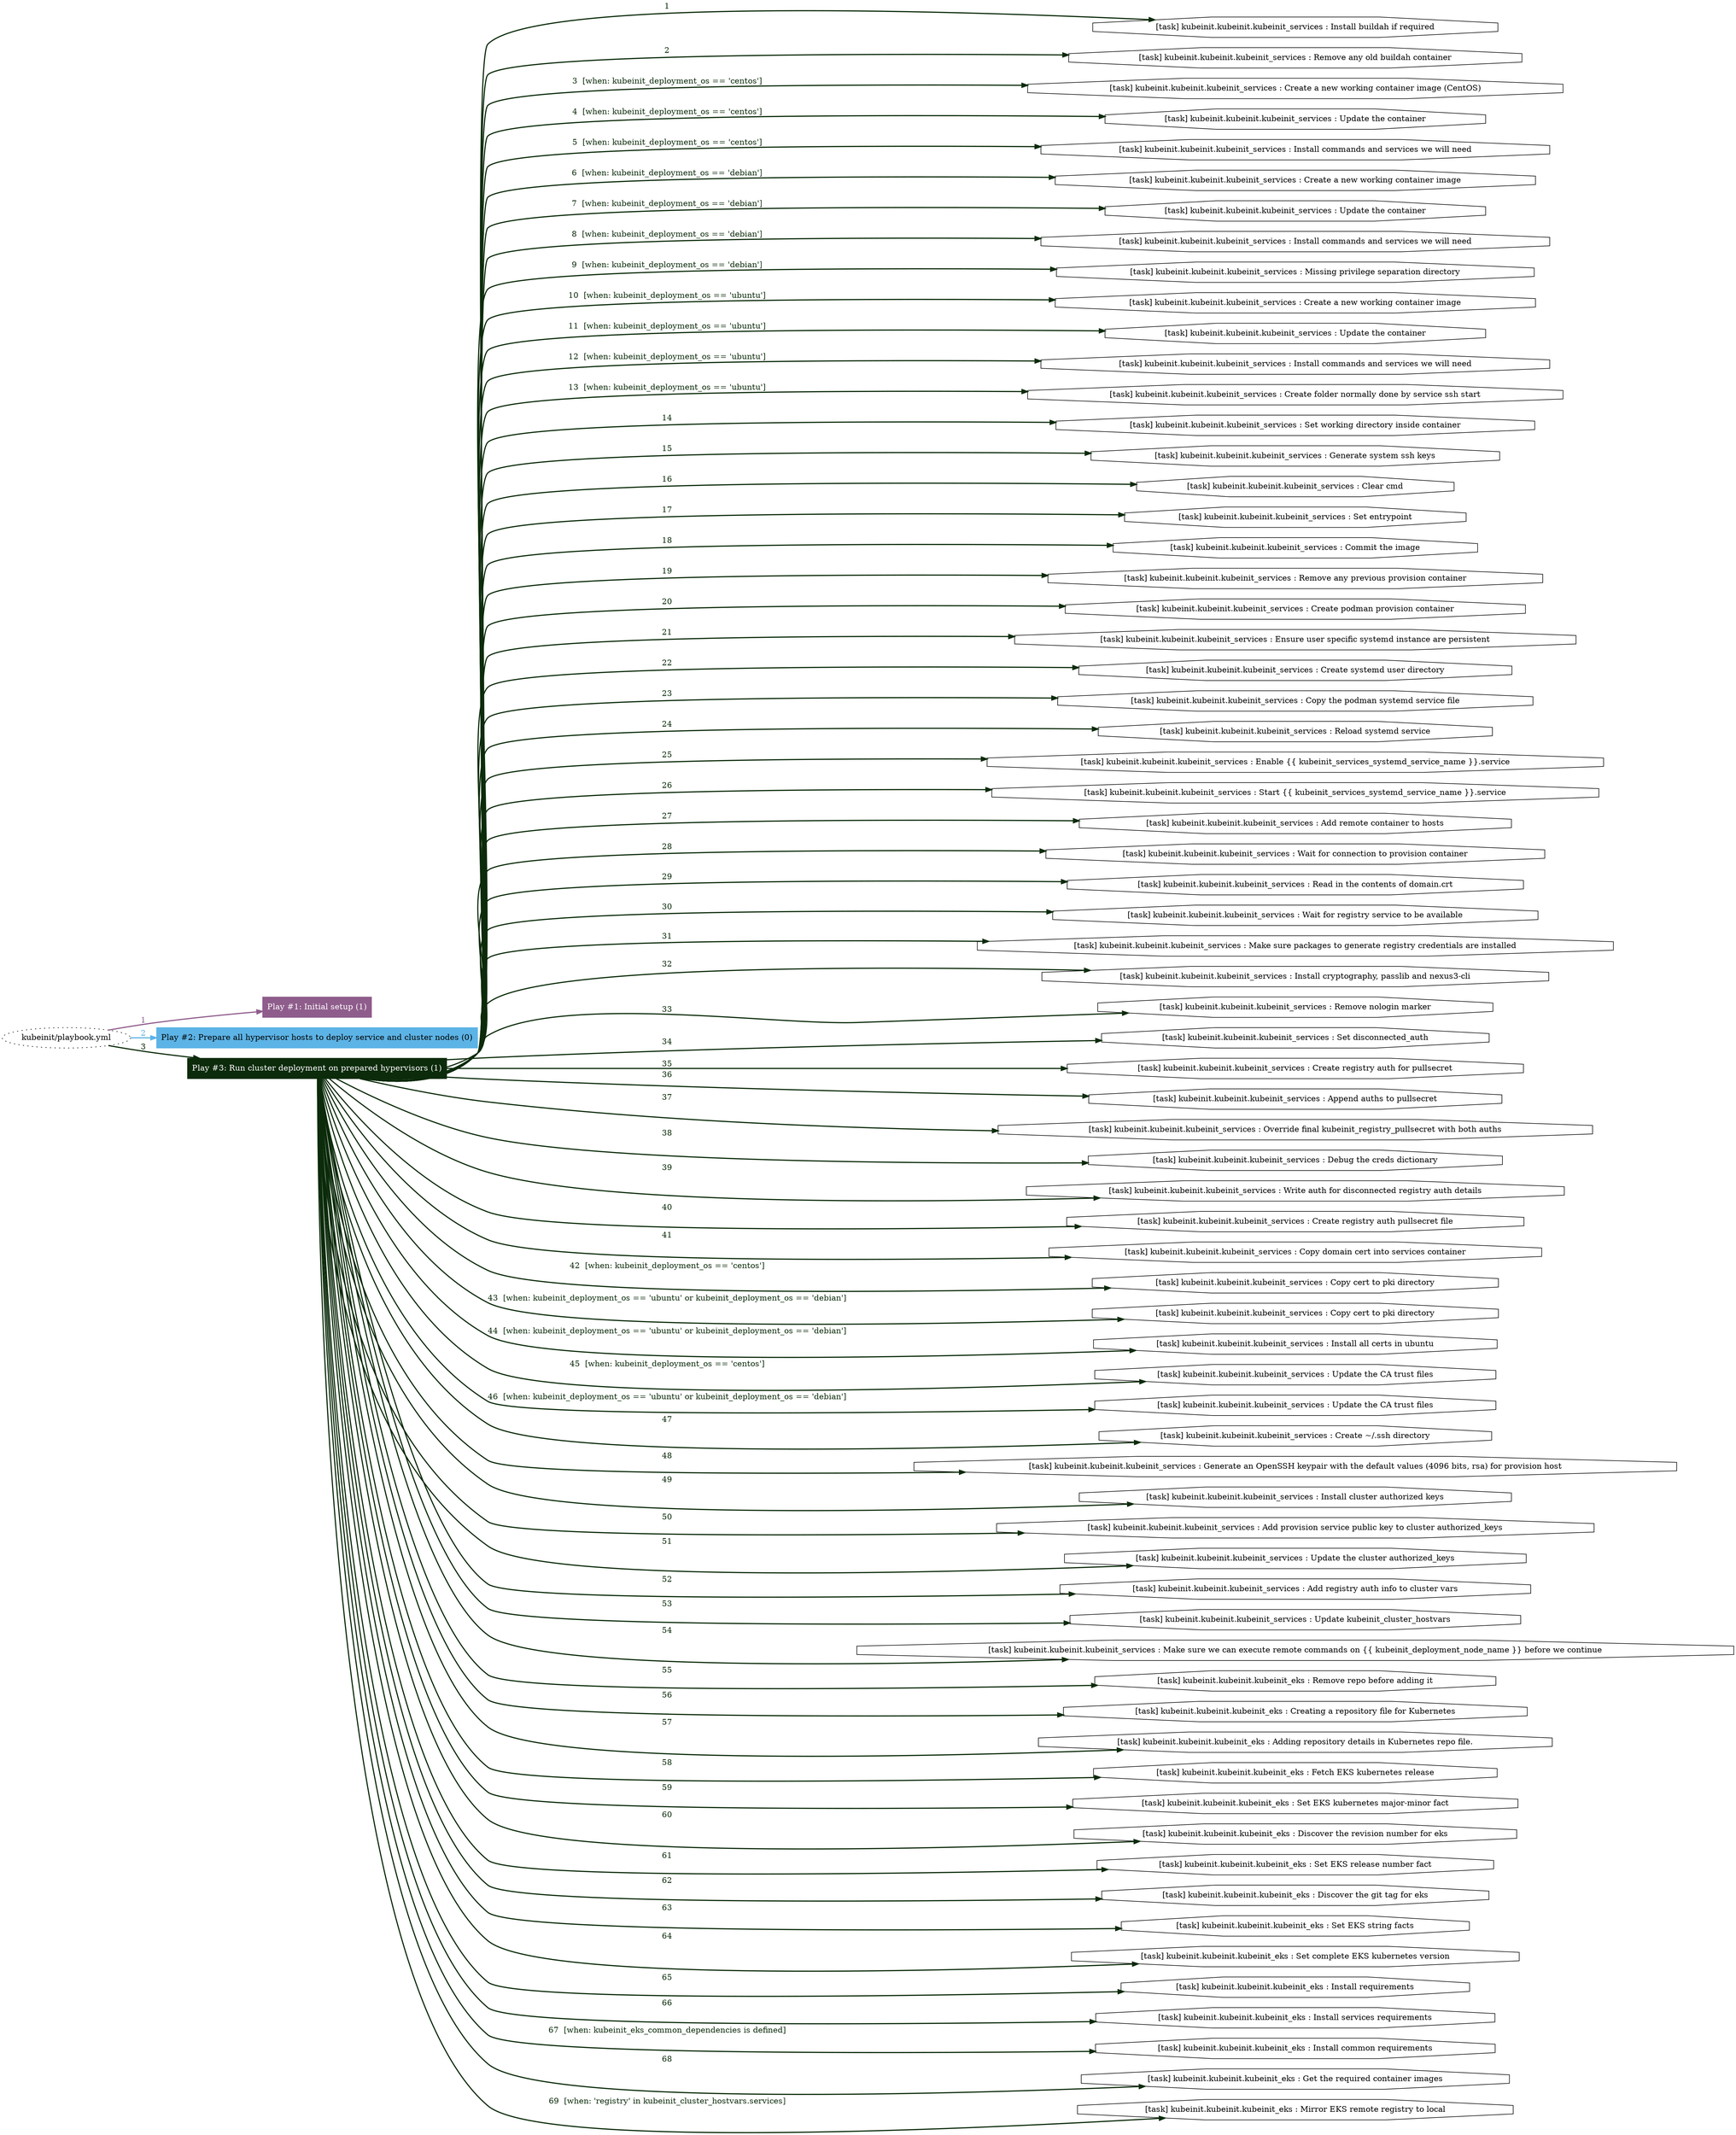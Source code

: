 digraph "kubeinit/playbook.yml "{
	graph [concentrate=true ordering=in rankdir=LR ratio=fill]
	edge [esep=5 sep=10]
	"kubeinit/playbook.yml" [id=root_node style=dotted]
	subgraph "Play #1: Initial setup (1) "{
		"Play #1: Initial setup (1)" [color="#8f5d8c" fontcolor="#ffffff" id="play_95593086-72a0-494e-950b-7697ab3da29c" shape=box style=filled tooltip=localhost]
		"kubeinit/playbook.yml" -> "Play #1: Initial setup (1)" [label=1 color="#8f5d8c" fontcolor="#8f5d8c" id="edge_f2bf73ac-dbdb-4cd3-838d-8843c393d2c7" style=bold]
	}
	subgraph "Play #2: Prepare all hypervisor hosts to deploy service and cluster nodes (0) "{
		"Play #2: Prepare all hypervisor hosts to deploy service and cluster nodes (0)" [color="#5cb3e6" fontcolor="#000000" id="play_32004ccd-a316-4695-a3f9-4a4d78ab3e51" shape=box style=filled tooltip=""]
		"kubeinit/playbook.yml" -> "Play #2: Prepare all hypervisor hosts to deploy service and cluster nodes (0)" [label=2 color="#5cb3e6" fontcolor="#5cb3e6" id="edge_8a4d8d02-96f2-459b-a83d-820ef83f3d35" style=bold]
	}
	subgraph "Play #3: Run cluster deployment on prepared hypervisors (1) "{
		"Play #3: Run cluster deployment on prepared hypervisors (1)" [color="#0b2b0a" fontcolor="#ffffff" id="play_42b50832-2938-46a0-883f-37395b50e5fe" shape=box style=filled tooltip=localhost]
		"kubeinit/playbook.yml" -> "Play #3: Run cluster deployment on prepared hypervisors (1)" [label=3 color="#0b2b0a" fontcolor="#0b2b0a" id="edge_f6c5e78a-30d1-4eec-ad9d-1eed61d90ac3" style=bold]
		"task_1ba3dfac-ebfa-488d-bdec-456c97c527f5" [label="[task] kubeinit.kubeinit.kubeinit_services : Install buildah if required" id="task_1ba3dfac-ebfa-488d-bdec-456c97c527f5" shape=octagon tooltip="[task] kubeinit.kubeinit.kubeinit_services : Install buildah if required"]
		"Play #3: Run cluster deployment on prepared hypervisors (1)" -> "task_1ba3dfac-ebfa-488d-bdec-456c97c527f5" [label=1 color="#0b2b0a" fontcolor="#0b2b0a" id="edge_9ffd729d-9fbb-4d31-8748-76e7431e1a27" style=bold]
		"task_32719a1d-cc12-4d45-b883-402c7a0cd214" [label="[task] kubeinit.kubeinit.kubeinit_services : Remove any old buildah container" id="task_32719a1d-cc12-4d45-b883-402c7a0cd214" shape=octagon tooltip="[task] kubeinit.kubeinit.kubeinit_services : Remove any old buildah container"]
		"Play #3: Run cluster deployment on prepared hypervisors (1)" -> "task_32719a1d-cc12-4d45-b883-402c7a0cd214" [label=2 color="#0b2b0a" fontcolor="#0b2b0a" id="edge_a80d3ec3-c3e9-4965-8338-302d1411b272" style=bold]
		"task_bd11bf0a-4676-4b0a-a353-ffc4e1b68ba1" [label="[task] kubeinit.kubeinit.kubeinit_services : Create a new working container image (CentOS)" id="task_bd11bf0a-4676-4b0a-a353-ffc4e1b68ba1" shape=octagon tooltip="[task] kubeinit.kubeinit.kubeinit_services : Create a new working container image (CentOS)"]
		"Play #3: Run cluster deployment on prepared hypervisors (1)" -> "task_bd11bf0a-4676-4b0a-a353-ffc4e1b68ba1" [label="3  [when: kubeinit_deployment_os == 'centos']" color="#0b2b0a" fontcolor="#0b2b0a" id="edge_043cabba-c0e7-428e-823b-44cac6bb4a86" style=bold]
		"task_4da65c8f-f364-408b-b9cc-ea5b905efaf6" [label="[task] kubeinit.kubeinit.kubeinit_services : Update the container" id="task_4da65c8f-f364-408b-b9cc-ea5b905efaf6" shape=octagon tooltip="[task] kubeinit.kubeinit.kubeinit_services : Update the container"]
		"Play #3: Run cluster deployment on prepared hypervisors (1)" -> "task_4da65c8f-f364-408b-b9cc-ea5b905efaf6" [label="4  [when: kubeinit_deployment_os == 'centos']" color="#0b2b0a" fontcolor="#0b2b0a" id="edge_3fc1d72b-1fe4-4c2b-996f-ec894fc5b899" style=bold]
		"task_dbd59316-8e4a-46a2-bdf6-62716ff7d7d0" [label="[task] kubeinit.kubeinit.kubeinit_services : Install commands and services we will need" id="task_dbd59316-8e4a-46a2-bdf6-62716ff7d7d0" shape=octagon tooltip="[task] kubeinit.kubeinit.kubeinit_services : Install commands and services we will need"]
		"Play #3: Run cluster deployment on prepared hypervisors (1)" -> "task_dbd59316-8e4a-46a2-bdf6-62716ff7d7d0" [label="5  [when: kubeinit_deployment_os == 'centos']" color="#0b2b0a" fontcolor="#0b2b0a" id="edge_806e98df-c3cf-45f0-8719-84d06850d586" style=bold]
		"task_a668bd14-eceb-47a6-9f36-0bd283584ff4" [label="[task] kubeinit.kubeinit.kubeinit_services : Create a new working container image" id="task_a668bd14-eceb-47a6-9f36-0bd283584ff4" shape=octagon tooltip="[task] kubeinit.kubeinit.kubeinit_services : Create a new working container image"]
		"Play #3: Run cluster deployment on prepared hypervisors (1)" -> "task_a668bd14-eceb-47a6-9f36-0bd283584ff4" [label="6  [when: kubeinit_deployment_os == 'debian']" color="#0b2b0a" fontcolor="#0b2b0a" id="edge_b912c251-ef53-412f-8e91-b1ef614d4b41" style=bold]
		"task_bdefd0e6-3d15-4607-80df-6aba29e27d03" [label="[task] kubeinit.kubeinit.kubeinit_services : Update the container" id="task_bdefd0e6-3d15-4607-80df-6aba29e27d03" shape=octagon tooltip="[task] kubeinit.kubeinit.kubeinit_services : Update the container"]
		"Play #3: Run cluster deployment on prepared hypervisors (1)" -> "task_bdefd0e6-3d15-4607-80df-6aba29e27d03" [label="7  [when: kubeinit_deployment_os == 'debian']" color="#0b2b0a" fontcolor="#0b2b0a" id="edge_076c68b0-0197-41ef-aad1-945ccdc718ee" style=bold]
		"task_466a5e84-6aeb-4a6f-9c20-17886fbf265a" [label="[task] kubeinit.kubeinit.kubeinit_services : Install commands and services we will need" id="task_466a5e84-6aeb-4a6f-9c20-17886fbf265a" shape=octagon tooltip="[task] kubeinit.kubeinit.kubeinit_services : Install commands and services we will need"]
		"Play #3: Run cluster deployment on prepared hypervisors (1)" -> "task_466a5e84-6aeb-4a6f-9c20-17886fbf265a" [label="8  [when: kubeinit_deployment_os == 'debian']" color="#0b2b0a" fontcolor="#0b2b0a" id="edge_f1f42f91-0313-47e2-a34e-be0f7096da94" style=bold]
		"task_932080bf-de2e-42ac-992e-4af9de4e3b94" [label="[task] kubeinit.kubeinit.kubeinit_services : Missing privilege separation directory" id="task_932080bf-de2e-42ac-992e-4af9de4e3b94" shape=octagon tooltip="[task] kubeinit.kubeinit.kubeinit_services : Missing privilege separation directory"]
		"Play #3: Run cluster deployment on prepared hypervisors (1)" -> "task_932080bf-de2e-42ac-992e-4af9de4e3b94" [label="9  [when: kubeinit_deployment_os == 'debian']" color="#0b2b0a" fontcolor="#0b2b0a" id="edge_69ecedf9-0e90-4044-b0a5-415b854fe5cb" style=bold]
		"task_34bf2b07-d884-4629-8107-8fc92609ef14" [label="[task] kubeinit.kubeinit.kubeinit_services : Create a new working container image" id="task_34bf2b07-d884-4629-8107-8fc92609ef14" shape=octagon tooltip="[task] kubeinit.kubeinit.kubeinit_services : Create a new working container image"]
		"Play #3: Run cluster deployment on prepared hypervisors (1)" -> "task_34bf2b07-d884-4629-8107-8fc92609ef14" [label="10  [when: kubeinit_deployment_os == 'ubuntu']" color="#0b2b0a" fontcolor="#0b2b0a" id="edge_ae3a4342-812f-453d-a4b6-be5e4a81b162" style=bold]
		"task_abcaf8f0-2e36-4b28-95f8-fd4c988df991" [label="[task] kubeinit.kubeinit.kubeinit_services : Update the container" id="task_abcaf8f0-2e36-4b28-95f8-fd4c988df991" shape=octagon tooltip="[task] kubeinit.kubeinit.kubeinit_services : Update the container"]
		"Play #3: Run cluster deployment on prepared hypervisors (1)" -> "task_abcaf8f0-2e36-4b28-95f8-fd4c988df991" [label="11  [when: kubeinit_deployment_os == 'ubuntu']" color="#0b2b0a" fontcolor="#0b2b0a" id="edge_07a887b5-d3ac-4f29-86a7-f26e1fe6d32f" style=bold]
		"task_cb9e5e68-0bc0-4c06-af9f-6a89f12c767e" [label="[task] kubeinit.kubeinit.kubeinit_services : Install commands and services we will need" id="task_cb9e5e68-0bc0-4c06-af9f-6a89f12c767e" shape=octagon tooltip="[task] kubeinit.kubeinit.kubeinit_services : Install commands and services we will need"]
		"Play #3: Run cluster deployment on prepared hypervisors (1)" -> "task_cb9e5e68-0bc0-4c06-af9f-6a89f12c767e" [label="12  [when: kubeinit_deployment_os == 'ubuntu']" color="#0b2b0a" fontcolor="#0b2b0a" id="edge_3e7ee96d-3fb0-484e-aa25-d8e5f3fb35b4" style=bold]
		"task_9554bbb6-edb2-4ad5-b90b-7fa047e57a0c" [label="[task] kubeinit.kubeinit.kubeinit_services : Create folder normally done by service ssh start" id="task_9554bbb6-edb2-4ad5-b90b-7fa047e57a0c" shape=octagon tooltip="[task] kubeinit.kubeinit.kubeinit_services : Create folder normally done by service ssh start"]
		"Play #3: Run cluster deployment on prepared hypervisors (1)" -> "task_9554bbb6-edb2-4ad5-b90b-7fa047e57a0c" [label="13  [when: kubeinit_deployment_os == 'ubuntu']" color="#0b2b0a" fontcolor="#0b2b0a" id="edge_7d61e1c5-bee5-4758-9229-143e16bc4c76" style=bold]
		"task_09ff907c-1dc8-4fb1-a72b-0c6a7e4538f5" [label="[task] kubeinit.kubeinit.kubeinit_services : Set working directory inside container" id="task_09ff907c-1dc8-4fb1-a72b-0c6a7e4538f5" shape=octagon tooltip="[task] kubeinit.kubeinit.kubeinit_services : Set working directory inside container"]
		"Play #3: Run cluster deployment on prepared hypervisors (1)" -> "task_09ff907c-1dc8-4fb1-a72b-0c6a7e4538f5" [label=14 color="#0b2b0a" fontcolor="#0b2b0a" id="edge_1075bbcf-f51d-404c-95cc-860d7a0b524f" style=bold]
		"task_e9e287c7-d001-4b53-8266-7e951dbf9ede" [label="[task] kubeinit.kubeinit.kubeinit_services : Generate system ssh keys" id="task_e9e287c7-d001-4b53-8266-7e951dbf9ede" shape=octagon tooltip="[task] kubeinit.kubeinit.kubeinit_services : Generate system ssh keys"]
		"Play #3: Run cluster deployment on prepared hypervisors (1)" -> "task_e9e287c7-d001-4b53-8266-7e951dbf9ede" [label=15 color="#0b2b0a" fontcolor="#0b2b0a" id="edge_6bfc5118-6f6e-41f6-a9b6-3c110d21f702" style=bold]
		"task_53e99fab-d44b-4b23-bf98-a61b511eb6c1" [label="[task] kubeinit.kubeinit.kubeinit_services : Clear cmd" id="task_53e99fab-d44b-4b23-bf98-a61b511eb6c1" shape=octagon tooltip="[task] kubeinit.kubeinit.kubeinit_services : Clear cmd"]
		"Play #3: Run cluster deployment on prepared hypervisors (1)" -> "task_53e99fab-d44b-4b23-bf98-a61b511eb6c1" [label=16 color="#0b2b0a" fontcolor="#0b2b0a" id="edge_fbbb7d5c-69b0-45fe-9c5e-58d6eaf3aef6" style=bold]
		"task_feefd462-19cb-4f16-b83f-eb478b77f48d" [label="[task] kubeinit.kubeinit.kubeinit_services : Set entrypoint" id="task_feefd462-19cb-4f16-b83f-eb478b77f48d" shape=octagon tooltip="[task] kubeinit.kubeinit.kubeinit_services : Set entrypoint"]
		"Play #3: Run cluster deployment on prepared hypervisors (1)" -> "task_feefd462-19cb-4f16-b83f-eb478b77f48d" [label=17 color="#0b2b0a" fontcolor="#0b2b0a" id="edge_e2c8f430-a09c-4c8f-ad2b-dfbf7266174f" style=bold]
		"task_93fdf183-724b-4787-950a-382b91f788ce" [label="[task] kubeinit.kubeinit.kubeinit_services : Commit the image" id="task_93fdf183-724b-4787-950a-382b91f788ce" shape=octagon tooltip="[task] kubeinit.kubeinit.kubeinit_services : Commit the image"]
		"Play #3: Run cluster deployment on prepared hypervisors (1)" -> "task_93fdf183-724b-4787-950a-382b91f788ce" [label=18 color="#0b2b0a" fontcolor="#0b2b0a" id="edge_af644eba-f76b-45b5-88f5-9ebb808d8bd2" style=bold]
		"task_a4bd4213-9176-402a-8a96-41291f56c84d" [label="[task] kubeinit.kubeinit.kubeinit_services : Remove any previous provision container" id="task_a4bd4213-9176-402a-8a96-41291f56c84d" shape=octagon tooltip="[task] kubeinit.kubeinit.kubeinit_services : Remove any previous provision container"]
		"Play #3: Run cluster deployment on prepared hypervisors (1)" -> "task_a4bd4213-9176-402a-8a96-41291f56c84d" [label=19 color="#0b2b0a" fontcolor="#0b2b0a" id="edge_1b594ac8-7647-4b48-ba21-9cd0562f490a" style=bold]
		"task_d0d793f2-a997-49a3-b985-1ffce5312989" [label="[task] kubeinit.kubeinit.kubeinit_services : Create podman provision container" id="task_d0d793f2-a997-49a3-b985-1ffce5312989" shape=octagon tooltip="[task] kubeinit.kubeinit.kubeinit_services : Create podman provision container"]
		"Play #3: Run cluster deployment on prepared hypervisors (1)" -> "task_d0d793f2-a997-49a3-b985-1ffce5312989" [label=20 color="#0b2b0a" fontcolor="#0b2b0a" id="edge_d78c0555-26b4-4d54-929f-f5d332c7fe87" style=bold]
		"task_7a3b5471-e93f-4d27-b526-9b5f150ca8be" [label="[task] kubeinit.kubeinit.kubeinit_services : Ensure user specific systemd instance are persistent" id="task_7a3b5471-e93f-4d27-b526-9b5f150ca8be" shape=octagon tooltip="[task] kubeinit.kubeinit.kubeinit_services : Ensure user specific systemd instance are persistent"]
		"Play #3: Run cluster deployment on prepared hypervisors (1)" -> "task_7a3b5471-e93f-4d27-b526-9b5f150ca8be" [label=21 color="#0b2b0a" fontcolor="#0b2b0a" id="edge_f3ea8a27-b33a-48d5-9f94-4805d92fb20b" style=bold]
		"task_71e65b13-0227-41ed-8dc1-982102e39fdd" [label="[task] kubeinit.kubeinit.kubeinit_services : Create systemd user directory" id="task_71e65b13-0227-41ed-8dc1-982102e39fdd" shape=octagon tooltip="[task] kubeinit.kubeinit.kubeinit_services : Create systemd user directory"]
		"Play #3: Run cluster deployment on prepared hypervisors (1)" -> "task_71e65b13-0227-41ed-8dc1-982102e39fdd" [label=22 color="#0b2b0a" fontcolor="#0b2b0a" id="edge_640d8ff9-f0ca-4c38-8ae0-93f4465361b1" style=bold]
		"task_29aeb0c3-480c-452f-963a-c4683047ec26" [label="[task] kubeinit.kubeinit.kubeinit_services : Copy the podman systemd service file" id="task_29aeb0c3-480c-452f-963a-c4683047ec26" shape=octagon tooltip="[task] kubeinit.kubeinit.kubeinit_services : Copy the podman systemd service file"]
		"Play #3: Run cluster deployment on prepared hypervisors (1)" -> "task_29aeb0c3-480c-452f-963a-c4683047ec26" [label=23 color="#0b2b0a" fontcolor="#0b2b0a" id="edge_8a56f66e-62a5-45f2-b20f-df1ff8346988" style=bold]
		"task_dd59a367-114e-4ee0-b161-1b4297da8be7" [label="[task] kubeinit.kubeinit.kubeinit_services : Reload systemd service" id="task_dd59a367-114e-4ee0-b161-1b4297da8be7" shape=octagon tooltip="[task] kubeinit.kubeinit.kubeinit_services : Reload systemd service"]
		"Play #3: Run cluster deployment on prepared hypervisors (1)" -> "task_dd59a367-114e-4ee0-b161-1b4297da8be7" [label=24 color="#0b2b0a" fontcolor="#0b2b0a" id="edge_dfa367f2-f35b-4563-b378-d701e49dc575" style=bold]
		"task_cf610602-af1f-48d6-ac6d-a89089875274" [label="[task] kubeinit.kubeinit.kubeinit_services : Enable {{ kubeinit_services_systemd_service_name }}.service" id="task_cf610602-af1f-48d6-ac6d-a89089875274" shape=octagon tooltip="[task] kubeinit.kubeinit.kubeinit_services : Enable {{ kubeinit_services_systemd_service_name }}.service"]
		"Play #3: Run cluster deployment on prepared hypervisors (1)" -> "task_cf610602-af1f-48d6-ac6d-a89089875274" [label=25 color="#0b2b0a" fontcolor="#0b2b0a" id="edge_150d2b43-084c-4c5d-965c-76b50e41e897" style=bold]
		"task_ea24ba83-9c9f-4671-bd24-2e03c2f81edc" [label="[task] kubeinit.kubeinit.kubeinit_services : Start {{ kubeinit_services_systemd_service_name }}.service" id="task_ea24ba83-9c9f-4671-bd24-2e03c2f81edc" shape=octagon tooltip="[task] kubeinit.kubeinit.kubeinit_services : Start {{ kubeinit_services_systemd_service_name }}.service"]
		"Play #3: Run cluster deployment on prepared hypervisors (1)" -> "task_ea24ba83-9c9f-4671-bd24-2e03c2f81edc" [label=26 color="#0b2b0a" fontcolor="#0b2b0a" id="edge_a42aaad2-b864-416f-a46d-7b8f25dd4581" style=bold]
		"task_972f7452-25d9-4e6d-bce1-f11171c6e323" [label="[task] kubeinit.kubeinit.kubeinit_services : Add remote container to hosts" id="task_972f7452-25d9-4e6d-bce1-f11171c6e323" shape=octagon tooltip="[task] kubeinit.kubeinit.kubeinit_services : Add remote container to hosts"]
		"Play #3: Run cluster deployment on prepared hypervisors (1)" -> "task_972f7452-25d9-4e6d-bce1-f11171c6e323" [label=27 color="#0b2b0a" fontcolor="#0b2b0a" id="edge_3a82923f-1d90-4a91-aa1f-a5ac75daea23" style=bold]
		"task_9bc634f6-bf0a-4282-bbea-dd5dcf5162c5" [label="[task] kubeinit.kubeinit.kubeinit_services : Wait for connection to provision container" id="task_9bc634f6-bf0a-4282-bbea-dd5dcf5162c5" shape=octagon tooltip="[task] kubeinit.kubeinit.kubeinit_services : Wait for connection to provision container"]
		"Play #3: Run cluster deployment on prepared hypervisors (1)" -> "task_9bc634f6-bf0a-4282-bbea-dd5dcf5162c5" [label=28 color="#0b2b0a" fontcolor="#0b2b0a" id="edge_37d581f6-1511-412d-b7cf-7ab59a87ff9e" style=bold]
		"task_76edf5da-3d7e-4a8c-a9b9-5163bad76396" [label="[task] kubeinit.kubeinit.kubeinit_services : Read in the contents of domain.crt" id="task_76edf5da-3d7e-4a8c-a9b9-5163bad76396" shape=octagon tooltip="[task] kubeinit.kubeinit.kubeinit_services : Read in the contents of domain.crt"]
		"Play #3: Run cluster deployment on prepared hypervisors (1)" -> "task_76edf5da-3d7e-4a8c-a9b9-5163bad76396" [label=29 color="#0b2b0a" fontcolor="#0b2b0a" id="edge_0f0d748e-1838-4d8f-95a3-e10391b44b46" style=bold]
		"task_a1ec271c-02e5-4b3c-8e7d-e519661f3ee8" [label="[task] kubeinit.kubeinit.kubeinit_services : Wait for registry service to be available" id="task_a1ec271c-02e5-4b3c-8e7d-e519661f3ee8" shape=octagon tooltip="[task] kubeinit.kubeinit.kubeinit_services : Wait for registry service to be available"]
		"Play #3: Run cluster deployment on prepared hypervisors (1)" -> "task_a1ec271c-02e5-4b3c-8e7d-e519661f3ee8" [label=30 color="#0b2b0a" fontcolor="#0b2b0a" id="edge_b31fc4d9-72aa-40b0-8f6f-aae47e463c9c" style=bold]
		"task_b49eb440-80a3-4418-b9b6-02141809e3b6" [label="[task] kubeinit.kubeinit.kubeinit_services : Make sure packages to generate registry credentials are installed" id="task_b49eb440-80a3-4418-b9b6-02141809e3b6" shape=octagon tooltip="[task] kubeinit.kubeinit.kubeinit_services : Make sure packages to generate registry credentials are installed"]
		"Play #3: Run cluster deployment on prepared hypervisors (1)" -> "task_b49eb440-80a3-4418-b9b6-02141809e3b6" [label=31 color="#0b2b0a" fontcolor="#0b2b0a" id="edge_bd44a362-8a83-4e33-8157-c13c7967433d" style=bold]
		"task_792f046b-e82f-48d5-8f41-0cdd91d5d2ae" [label="[task] kubeinit.kubeinit.kubeinit_services : Install cryptography, passlib and nexus3-cli" id="task_792f046b-e82f-48d5-8f41-0cdd91d5d2ae" shape=octagon tooltip="[task] kubeinit.kubeinit.kubeinit_services : Install cryptography, passlib and nexus3-cli"]
		"Play #3: Run cluster deployment on prepared hypervisors (1)" -> "task_792f046b-e82f-48d5-8f41-0cdd91d5d2ae" [label=32 color="#0b2b0a" fontcolor="#0b2b0a" id="edge_72342fab-3396-4013-83f7-ddcfff7662f2" style=bold]
		"task_8f32e7ed-18e7-4dfb-8dbf-faef97595c4f" [label="[task] kubeinit.kubeinit.kubeinit_services : Remove nologin marker" id="task_8f32e7ed-18e7-4dfb-8dbf-faef97595c4f" shape=octagon tooltip="[task] kubeinit.kubeinit.kubeinit_services : Remove nologin marker"]
		"Play #3: Run cluster deployment on prepared hypervisors (1)" -> "task_8f32e7ed-18e7-4dfb-8dbf-faef97595c4f" [label=33 color="#0b2b0a" fontcolor="#0b2b0a" id="edge_fe661fb3-3e31-4fbd-9576-df385d4b01b5" style=bold]
		"task_bf56d10f-678c-4e8d-822b-7edc7f5f3c3c" [label="[task] kubeinit.kubeinit.kubeinit_services : Set disconnected_auth" id="task_bf56d10f-678c-4e8d-822b-7edc7f5f3c3c" shape=octagon tooltip="[task] kubeinit.kubeinit.kubeinit_services : Set disconnected_auth"]
		"Play #3: Run cluster deployment on prepared hypervisors (1)" -> "task_bf56d10f-678c-4e8d-822b-7edc7f5f3c3c" [label=34 color="#0b2b0a" fontcolor="#0b2b0a" id="edge_59d33e0a-3513-4ca1-8793-03da46122bb4" style=bold]
		"task_cba3eb0c-4fea-435f-b6e2-c63b5dbcb6b5" [label="[task] kubeinit.kubeinit.kubeinit_services : Create registry auth for pullsecret" id="task_cba3eb0c-4fea-435f-b6e2-c63b5dbcb6b5" shape=octagon tooltip="[task] kubeinit.kubeinit.kubeinit_services : Create registry auth for pullsecret"]
		"Play #3: Run cluster deployment on prepared hypervisors (1)" -> "task_cba3eb0c-4fea-435f-b6e2-c63b5dbcb6b5" [label=35 color="#0b2b0a" fontcolor="#0b2b0a" id="edge_d470d746-929d-437e-99e4-1cd60d498297" style=bold]
		"task_89668f63-92ad-4d31-86ec-33f1c4eda711" [label="[task] kubeinit.kubeinit.kubeinit_services : Append auths to pullsecret" id="task_89668f63-92ad-4d31-86ec-33f1c4eda711" shape=octagon tooltip="[task] kubeinit.kubeinit.kubeinit_services : Append auths to pullsecret"]
		"Play #3: Run cluster deployment on prepared hypervisors (1)" -> "task_89668f63-92ad-4d31-86ec-33f1c4eda711" [label=36 color="#0b2b0a" fontcolor="#0b2b0a" id="edge_55f3b2c2-edb3-4d5b-ab48-bcc419724013" style=bold]
		"task_fd3a18db-0856-4bb1-bd11-6c662376b76c" [label="[task] kubeinit.kubeinit.kubeinit_services : Override final kubeinit_registry_pullsecret with both auths" id="task_fd3a18db-0856-4bb1-bd11-6c662376b76c" shape=octagon tooltip="[task] kubeinit.kubeinit.kubeinit_services : Override final kubeinit_registry_pullsecret with both auths"]
		"Play #3: Run cluster deployment on prepared hypervisors (1)" -> "task_fd3a18db-0856-4bb1-bd11-6c662376b76c" [label=37 color="#0b2b0a" fontcolor="#0b2b0a" id="edge_faef75a0-a7cb-41d4-a607-c330c9209795" style=bold]
		"task_812db765-2555-4ba7-9e0d-0bb4e2f98567" [label="[task] kubeinit.kubeinit.kubeinit_services : Debug the creds dictionary" id="task_812db765-2555-4ba7-9e0d-0bb4e2f98567" shape=octagon tooltip="[task] kubeinit.kubeinit.kubeinit_services : Debug the creds dictionary"]
		"Play #3: Run cluster deployment on prepared hypervisors (1)" -> "task_812db765-2555-4ba7-9e0d-0bb4e2f98567" [label=38 color="#0b2b0a" fontcolor="#0b2b0a" id="edge_a0c7f24a-aa4f-4907-ab2c-42aaa14b393e" style=bold]
		"task_45323972-5173-46b1-af9b-ab2b49e5029f" [label="[task] kubeinit.kubeinit.kubeinit_services : Write auth for disconnected registry auth details" id="task_45323972-5173-46b1-af9b-ab2b49e5029f" shape=octagon tooltip="[task] kubeinit.kubeinit.kubeinit_services : Write auth for disconnected registry auth details"]
		"Play #3: Run cluster deployment on prepared hypervisors (1)" -> "task_45323972-5173-46b1-af9b-ab2b49e5029f" [label=39 color="#0b2b0a" fontcolor="#0b2b0a" id="edge_50afcf93-85a7-4cc1-abdf-896f24adc8b6" style=bold]
		"task_fbac8796-ec49-449a-a44f-51f794bcc4ac" [label="[task] kubeinit.kubeinit.kubeinit_services : Create registry auth pullsecret file" id="task_fbac8796-ec49-449a-a44f-51f794bcc4ac" shape=octagon tooltip="[task] kubeinit.kubeinit.kubeinit_services : Create registry auth pullsecret file"]
		"Play #3: Run cluster deployment on prepared hypervisors (1)" -> "task_fbac8796-ec49-449a-a44f-51f794bcc4ac" [label=40 color="#0b2b0a" fontcolor="#0b2b0a" id="edge_0be4d341-bd8d-4238-b2ae-a9ea5f89507c" style=bold]
		"task_ed36c8d4-4e68-4077-b90d-d0b2dd0fe075" [label="[task] kubeinit.kubeinit.kubeinit_services : Copy domain cert into services container" id="task_ed36c8d4-4e68-4077-b90d-d0b2dd0fe075" shape=octagon tooltip="[task] kubeinit.kubeinit.kubeinit_services : Copy domain cert into services container"]
		"Play #3: Run cluster deployment on prepared hypervisors (1)" -> "task_ed36c8d4-4e68-4077-b90d-d0b2dd0fe075" [label=41 color="#0b2b0a" fontcolor="#0b2b0a" id="edge_94f1bcd6-bacc-43d1-94c6-33605304e157" style=bold]
		"task_2505dc56-5d4a-4f8f-b52b-1f7d783cce0a" [label="[task] kubeinit.kubeinit.kubeinit_services : Copy cert to pki directory" id="task_2505dc56-5d4a-4f8f-b52b-1f7d783cce0a" shape=octagon tooltip="[task] kubeinit.kubeinit.kubeinit_services : Copy cert to pki directory"]
		"Play #3: Run cluster deployment on prepared hypervisors (1)" -> "task_2505dc56-5d4a-4f8f-b52b-1f7d783cce0a" [label="42  [when: kubeinit_deployment_os == 'centos']" color="#0b2b0a" fontcolor="#0b2b0a" id="edge_f218b6f8-1126-42d7-b11e-7d47593bed90" style=bold]
		"task_b17188e7-21b3-4cb8-881b-09208eabd05f" [label="[task] kubeinit.kubeinit.kubeinit_services : Copy cert to pki directory" id="task_b17188e7-21b3-4cb8-881b-09208eabd05f" shape=octagon tooltip="[task] kubeinit.kubeinit.kubeinit_services : Copy cert to pki directory"]
		"Play #3: Run cluster deployment on prepared hypervisors (1)" -> "task_b17188e7-21b3-4cb8-881b-09208eabd05f" [label="43  [when: kubeinit_deployment_os == 'ubuntu' or kubeinit_deployment_os == 'debian']" color="#0b2b0a" fontcolor="#0b2b0a" id="edge_c6550f03-0b99-436f-b826-5f32fff8e0c5" style=bold]
		"task_67035b11-e9b3-452e-864c-10050febd25a" [label="[task] kubeinit.kubeinit.kubeinit_services : Install all certs in ubuntu" id="task_67035b11-e9b3-452e-864c-10050febd25a" shape=octagon tooltip="[task] kubeinit.kubeinit.kubeinit_services : Install all certs in ubuntu"]
		"Play #3: Run cluster deployment on prepared hypervisors (1)" -> "task_67035b11-e9b3-452e-864c-10050febd25a" [label="44  [when: kubeinit_deployment_os == 'ubuntu' or kubeinit_deployment_os == 'debian']" color="#0b2b0a" fontcolor="#0b2b0a" id="edge_566f96eb-1f80-41cc-a13f-8a2262a949d6" style=bold]
		"task_a3a39131-43ff-403c-925f-804b422fb4ce" [label="[task] kubeinit.kubeinit.kubeinit_services : Update the CA trust files" id="task_a3a39131-43ff-403c-925f-804b422fb4ce" shape=octagon tooltip="[task] kubeinit.kubeinit.kubeinit_services : Update the CA trust files"]
		"Play #3: Run cluster deployment on prepared hypervisors (1)" -> "task_a3a39131-43ff-403c-925f-804b422fb4ce" [label="45  [when: kubeinit_deployment_os == 'centos']" color="#0b2b0a" fontcolor="#0b2b0a" id="edge_ffe803ce-6ea0-4e67-b04b-bed8bc0e9f39" style=bold]
		"task_d8141c73-9bbd-4edc-998e-6e7587c8932e" [label="[task] kubeinit.kubeinit.kubeinit_services : Update the CA trust files" id="task_d8141c73-9bbd-4edc-998e-6e7587c8932e" shape=octagon tooltip="[task] kubeinit.kubeinit.kubeinit_services : Update the CA trust files"]
		"Play #3: Run cluster deployment on prepared hypervisors (1)" -> "task_d8141c73-9bbd-4edc-998e-6e7587c8932e" [label="46  [when: kubeinit_deployment_os == 'ubuntu' or kubeinit_deployment_os == 'debian']" color="#0b2b0a" fontcolor="#0b2b0a" id="edge_659fa7cf-4e2e-44ac-a2dd-abd94816ac73" style=bold]
		"task_01c54642-cab9-4679-bb82-a126f8b59d82" [label="[task] kubeinit.kubeinit.kubeinit_services : Create ~/.ssh directory" id="task_01c54642-cab9-4679-bb82-a126f8b59d82" shape=octagon tooltip="[task] kubeinit.kubeinit.kubeinit_services : Create ~/.ssh directory"]
		"Play #3: Run cluster deployment on prepared hypervisors (1)" -> "task_01c54642-cab9-4679-bb82-a126f8b59d82" [label=47 color="#0b2b0a" fontcolor="#0b2b0a" id="edge_d82e7234-eccb-4574-aa57-5bbf00c5f092" style=bold]
		"task_ff01ef69-215e-40fc-be09-c27d9c6a02b8" [label="[task] kubeinit.kubeinit.kubeinit_services : Generate an OpenSSH keypair with the default values (4096 bits, rsa) for provision host" id="task_ff01ef69-215e-40fc-be09-c27d9c6a02b8" shape=octagon tooltip="[task] kubeinit.kubeinit.kubeinit_services : Generate an OpenSSH keypair with the default values (4096 bits, rsa) for provision host"]
		"Play #3: Run cluster deployment on prepared hypervisors (1)" -> "task_ff01ef69-215e-40fc-be09-c27d9c6a02b8" [label=48 color="#0b2b0a" fontcolor="#0b2b0a" id="edge_e3e27c04-5f2e-433d-956c-6639c7c9769f" style=bold]
		"task_fff832cf-d45d-4476-b8e1-a57a0e21b3eb" [label="[task] kubeinit.kubeinit.kubeinit_services : Install cluster authorized keys" id="task_fff832cf-d45d-4476-b8e1-a57a0e21b3eb" shape=octagon tooltip="[task] kubeinit.kubeinit.kubeinit_services : Install cluster authorized keys"]
		"Play #3: Run cluster deployment on prepared hypervisors (1)" -> "task_fff832cf-d45d-4476-b8e1-a57a0e21b3eb" [label=49 color="#0b2b0a" fontcolor="#0b2b0a" id="edge_c71af174-2876-460d-b431-e185e8ea04af" style=bold]
		"task_755fc434-24c4-43bd-870d-a28b6ce56668" [label="[task] kubeinit.kubeinit.kubeinit_services : Add provision service public key to cluster authorized_keys" id="task_755fc434-24c4-43bd-870d-a28b6ce56668" shape=octagon tooltip="[task] kubeinit.kubeinit.kubeinit_services : Add provision service public key to cluster authorized_keys"]
		"Play #3: Run cluster deployment on prepared hypervisors (1)" -> "task_755fc434-24c4-43bd-870d-a28b6ce56668" [label=50 color="#0b2b0a" fontcolor="#0b2b0a" id="edge_dd906601-54b3-4b29-82c8-7d6fb9057b1e" style=bold]
		"task_b114c72d-ed82-4b30-88f6-f7c21f5516c7" [label="[task] kubeinit.kubeinit.kubeinit_services : Update the cluster authorized_keys" id="task_b114c72d-ed82-4b30-88f6-f7c21f5516c7" shape=octagon tooltip="[task] kubeinit.kubeinit.kubeinit_services : Update the cluster authorized_keys"]
		"Play #3: Run cluster deployment on prepared hypervisors (1)" -> "task_b114c72d-ed82-4b30-88f6-f7c21f5516c7" [label=51 color="#0b2b0a" fontcolor="#0b2b0a" id="edge_8050669f-28a5-485f-84b0-964d5bf0ac0c" style=bold]
		"task_573ce6d4-8687-4fb9-be0a-5f9ae9022b95" [label="[task] kubeinit.kubeinit.kubeinit_services : Add registry auth info to cluster vars" id="task_573ce6d4-8687-4fb9-be0a-5f9ae9022b95" shape=octagon tooltip="[task] kubeinit.kubeinit.kubeinit_services : Add registry auth info to cluster vars"]
		"Play #3: Run cluster deployment on prepared hypervisors (1)" -> "task_573ce6d4-8687-4fb9-be0a-5f9ae9022b95" [label=52 color="#0b2b0a" fontcolor="#0b2b0a" id="edge_328358ae-1d66-49b4-90a1-94130b9cd69c" style=bold]
		"task_046e8181-7e26-4234-ba77-7926385ca59c" [label="[task] kubeinit.kubeinit.kubeinit_services : Update kubeinit_cluster_hostvars" id="task_046e8181-7e26-4234-ba77-7926385ca59c" shape=octagon tooltip="[task] kubeinit.kubeinit.kubeinit_services : Update kubeinit_cluster_hostvars"]
		"Play #3: Run cluster deployment on prepared hypervisors (1)" -> "task_046e8181-7e26-4234-ba77-7926385ca59c" [label=53 color="#0b2b0a" fontcolor="#0b2b0a" id="edge_72babe73-138d-4f4e-bcd8-7845b33c9f65" style=bold]
		"task_1f12fb2d-1b19-4f4c-abcd-2d22820bc1e6" [label="[task] kubeinit.kubeinit.kubeinit_services : Make sure we can execute remote commands on {{ kubeinit_deployment_node_name }} before we continue" id="task_1f12fb2d-1b19-4f4c-abcd-2d22820bc1e6" shape=octagon tooltip="[task] kubeinit.kubeinit.kubeinit_services : Make sure we can execute remote commands on {{ kubeinit_deployment_node_name }} before we continue"]
		"Play #3: Run cluster deployment on prepared hypervisors (1)" -> "task_1f12fb2d-1b19-4f4c-abcd-2d22820bc1e6" [label=54 color="#0b2b0a" fontcolor="#0b2b0a" id="edge_331145f1-fbda-47e4-9efa-9d473f7d52e2" style=bold]
		"task_d0621bfd-b931-4bf2-8304-ca1286a4bfc5" [label="[task] kubeinit.kubeinit.kubeinit_eks : Remove repo before adding it" id="task_d0621bfd-b931-4bf2-8304-ca1286a4bfc5" shape=octagon tooltip="[task] kubeinit.kubeinit.kubeinit_eks : Remove repo before adding it"]
		"Play #3: Run cluster deployment on prepared hypervisors (1)" -> "task_d0621bfd-b931-4bf2-8304-ca1286a4bfc5" [label=55 color="#0b2b0a" fontcolor="#0b2b0a" id="edge_7321b84d-a917-45eb-b0f6-0e8ee6f62a64" style=bold]
		"task_49d9d041-d46b-4065-a166-d06b17525425" [label="[task] kubeinit.kubeinit.kubeinit_eks : Creating a repository file for Kubernetes" id="task_49d9d041-d46b-4065-a166-d06b17525425" shape=octagon tooltip="[task] kubeinit.kubeinit.kubeinit_eks : Creating a repository file for Kubernetes"]
		"Play #3: Run cluster deployment on prepared hypervisors (1)" -> "task_49d9d041-d46b-4065-a166-d06b17525425" [label=56 color="#0b2b0a" fontcolor="#0b2b0a" id="edge_c6b6d482-8c2e-4f93-9b2d-7d254cd29cc3" style=bold]
		"task_1eebc89d-9537-4dae-9736-72457e2e65eb" [label="[task] kubeinit.kubeinit.kubeinit_eks : Adding repository details in Kubernetes repo file." id="task_1eebc89d-9537-4dae-9736-72457e2e65eb" shape=octagon tooltip="[task] kubeinit.kubeinit.kubeinit_eks : Adding repository details in Kubernetes repo file."]
		"Play #3: Run cluster deployment on prepared hypervisors (1)" -> "task_1eebc89d-9537-4dae-9736-72457e2e65eb" [label=57 color="#0b2b0a" fontcolor="#0b2b0a" id="edge_6c767f57-15fb-43ed-8dfd-5fe77f898901" style=bold]
		"task_4bab81b1-4c59-464f-bfc9-e549a439ed33" [label="[task] kubeinit.kubeinit.kubeinit_eks : Fetch EKS kubernetes release" id="task_4bab81b1-4c59-464f-bfc9-e549a439ed33" shape=octagon tooltip="[task] kubeinit.kubeinit.kubeinit_eks : Fetch EKS kubernetes release"]
		"Play #3: Run cluster deployment on prepared hypervisors (1)" -> "task_4bab81b1-4c59-464f-bfc9-e549a439ed33" [label=58 color="#0b2b0a" fontcolor="#0b2b0a" id="edge_eb4f82ac-9da6-44eb-b20f-a84b1f827085" style=bold]
		"task_c85edb02-c40b-422d-8a6d-d16af503f3a2" [label="[task] kubeinit.kubeinit.kubeinit_eks : Set EKS kubernetes major-minor fact" id="task_c85edb02-c40b-422d-8a6d-d16af503f3a2" shape=octagon tooltip="[task] kubeinit.kubeinit.kubeinit_eks : Set EKS kubernetes major-minor fact"]
		"Play #3: Run cluster deployment on prepared hypervisors (1)" -> "task_c85edb02-c40b-422d-8a6d-d16af503f3a2" [label=59 color="#0b2b0a" fontcolor="#0b2b0a" id="edge_b66559f7-d4ec-467d-a7cd-e6a43499d50d" style=bold]
		"task_28b1b209-1f48-43cd-91a8-d3302f84f771" [label="[task] kubeinit.kubeinit.kubeinit_eks : Discover the revision number for eks" id="task_28b1b209-1f48-43cd-91a8-d3302f84f771" shape=octagon tooltip="[task] kubeinit.kubeinit.kubeinit_eks : Discover the revision number for eks"]
		"Play #3: Run cluster deployment on prepared hypervisors (1)" -> "task_28b1b209-1f48-43cd-91a8-d3302f84f771" [label=60 color="#0b2b0a" fontcolor="#0b2b0a" id="edge_36c5415f-3934-4d05-b6a0-f3447bae4abc" style=bold]
		"task_14361062-437b-4985-9e0c-ab4fd232be32" [label="[task] kubeinit.kubeinit.kubeinit_eks : Set EKS release number fact" id="task_14361062-437b-4985-9e0c-ab4fd232be32" shape=octagon tooltip="[task] kubeinit.kubeinit.kubeinit_eks : Set EKS release number fact"]
		"Play #3: Run cluster deployment on prepared hypervisors (1)" -> "task_14361062-437b-4985-9e0c-ab4fd232be32" [label=61 color="#0b2b0a" fontcolor="#0b2b0a" id="edge_471c7138-d017-4ad7-9eb2-7e83bda1bc6a" style=bold]
		"task_fae4fc5f-a2c0-4bbd-a5a5-454b49110e14" [label="[task] kubeinit.kubeinit.kubeinit_eks : Discover the git tag for eks" id="task_fae4fc5f-a2c0-4bbd-a5a5-454b49110e14" shape=octagon tooltip="[task] kubeinit.kubeinit.kubeinit_eks : Discover the git tag for eks"]
		"Play #3: Run cluster deployment on prepared hypervisors (1)" -> "task_fae4fc5f-a2c0-4bbd-a5a5-454b49110e14" [label=62 color="#0b2b0a" fontcolor="#0b2b0a" id="edge_cdfa77af-0d23-4854-b02d-78abcb7efcfa" style=bold]
		"task_8322c5c6-9c86-4890-9d11-fb555eed14b8" [label="[task] kubeinit.kubeinit.kubeinit_eks : Set EKS string facts" id="task_8322c5c6-9c86-4890-9d11-fb555eed14b8" shape=octagon tooltip="[task] kubeinit.kubeinit.kubeinit_eks : Set EKS string facts"]
		"Play #3: Run cluster deployment on prepared hypervisors (1)" -> "task_8322c5c6-9c86-4890-9d11-fb555eed14b8" [label=63 color="#0b2b0a" fontcolor="#0b2b0a" id="edge_f822d3e8-dd7d-4e86-8cb5-92d97d498ddf" style=bold]
		"task_fd67087c-64ce-4cf7-9cd6-5ba3f450a119" [label="[task] kubeinit.kubeinit.kubeinit_eks : Set complete EKS kubernetes version" id="task_fd67087c-64ce-4cf7-9cd6-5ba3f450a119" shape=octagon tooltip="[task] kubeinit.kubeinit.kubeinit_eks : Set complete EKS kubernetes version"]
		"Play #3: Run cluster deployment on prepared hypervisors (1)" -> "task_fd67087c-64ce-4cf7-9cd6-5ba3f450a119" [label=64 color="#0b2b0a" fontcolor="#0b2b0a" id="edge_7f787c42-39bc-4285-a0ce-24adc025522c" style=bold]
		"task_cc83d015-a75d-48fe-9cdd-f8d0f51f364f" [label="[task] kubeinit.kubeinit.kubeinit_eks : Install requirements" id="task_cc83d015-a75d-48fe-9cdd-f8d0f51f364f" shape=octagon tooltip="[task] kubeinit.kubeinit.kubeinit_eks : Install requirements"]
		"Play #3: Run cluster deployment on prepared hypervisors (1)" -> "task_cc83d015-a75d-48fe-9cdd-f8d0f51f364f" [label=65 color="#0b2b0a" fontcolor="#0b2b0a" id="edge_544380c3-6ee7-41f1-9817-c97a9474aee7" style=bold]
		"task_7b951d73-96da-4d0e-8938-ac1f98d84666" [label="[task] kubeinit.kubeinit.kubeinit_eks : Install services requirements" id="task_7b951d73-96da-4d0e-8938-ac1f98d84666" shape=octagon tooltip="[task] kubeinit.kubeinit.kubeinit_eks : Install services requirements"]
		"Play #3: Run cluster deployment on prepared hypervisors (1)" -> "task_7b951d73-96da-4d0e-8938-ac1f98d84666" [label=66 color="#0b2b0a" fontcolor="#0b2b0a" id="edge_ff4b988a-320a-4966-941c-bd3ad77a8995" style=bold]
		"task_926029c8-c673-41d8-9523-aeffb503fb47" [label="[task] kubeinit.kubeinit.kubeinit_eks : Install common requirements" id="task_926029c8-c673-41d8-9523-aeffb503fb47" shape=octagon tooltip="[task] kubeinit.kubeinit.kubeinit_eks : Install common requirements"]
		"Play #3: Run cluster deployment on prepared hypervisors (1)" -> "task_926029c8-c673-41d8-9523-aeffb503fb47" [label="67  [when: kubeinit_eks_common_dependencies is defined]" color="#0b2b0a" fontcolor="#0b2b0a" id="edge_485e5925-e025-4d4f-9b08-ea4bbbdef190" style=bold]
		"task_b5b0d5cd-5541-4798-9038-8fd864d1ba4c" [label="[task] kubeinit.kubeinit.kubeinit_eks : Get the required container images" id="task_b5b0d5cd-5541-4798-9038-8fd864d1ba4c" shape=octagon tooltip="[task] kubeinit.kubeinit.kubeinit_eks : Get the required container images"]
		"Play #3: Run cluster deployment on prepared hypervisors (1)" -> "task_b5b0d5cd-5541-4798-9038-8fd864d1ba4c" [label=68 color="#0b2b0a" fontcolor="#0b2b0a" id="edge_14301f74-2245-45ee-b7c2-ff8e7eca7096" style=bold]
		"task_0e646cd8-660b-4ed1-be25-81630f8680f3" [label="[task] kubeinit.kubeinit.kubeinit_eks : Mirror EKS remote registry to local" id="task_0e646cd8-660b-4ed1-be25-81630f8680f3" shape=octagon tooltip="[task] kubeinit.kubeinit.kubeinit_eks : Mirror EKS remote registry to local"]
		"Play #3: Run cluster deployment on prepared hypervisors (1)" -> "task_0e646cd8-660b-4ed1-be25-81630f8680f3" [label="69  [when: 'registry' in kubeinit_cluster_hostvars.services]" color="#0b2b0a" fontcolor="#0b2b0a" id="edge_758a1641-7841-4fcc-9903-c84ea5289552" style=bold]
	}
}
